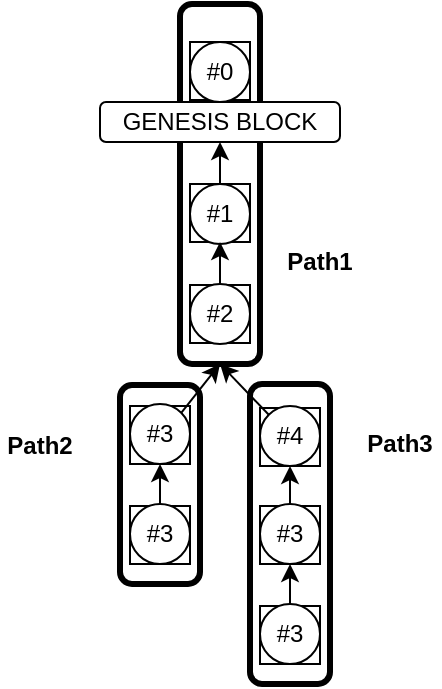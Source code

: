 <mxfile version="13.4.5" type="device"><diagram id="RQcjgeeODLbcMBvQ2yHW" name="Page-1"><mxGraphModel dx="1092" dy="775" grid="1" gridSize="10" guides="1" tooltips="1" connect="1" arrows="1" fold="1" page="1" pageScale="1" pageWidth="827" pageHeight="1169" math="0" shadow="0"><root><mxCell id="0"/><mxCell id="1" parent="0"/><mxCell id="NYx2-6-iR8pQZrgjuLTF-1" value="" style="rounded=1;whiteSpace=wrap;html=1;fillColor=none;strokeWidth=3;" vertex="1" parent="1"><mxGeometry x="150" y="150" width="40" height="180" as="geometry"/></mxCell><mxCell id="AltUrxacRX_yjxhTiLbI-17" value="" style="rounded=0;whiteSpace=wrap;html=1;" parent="1" vertex="1"><mxGeometry x="155" y="169" width="30" height="29" as="geometry"/></mxCell><mxCell id="AltUrxacRX_yjxhTiLbI-16" value="" style="rounded=0;whiteSpace=wrap;html=1;" parent="1" vertex="1"><mxGeometry x="155" y="290.5" width="30" height="29" as="geometry"/></mxCell><mxCell id="AltUrxacRX_yjxhTiLbI-14" value="" style="rounded=0;whiteSpace=wrap;html=1;" parent="1" vertex="1"><mxGeometry x="155" y="240" width="30" height="29" as="geometry"/></mxCell><mxCell id="AltUrxacRX_yjxhTiLbI-2" value="#1" style="ellipse;whiteSpace=wrap;html=1;" parent="1" vertex="1"><mxGeometry x="155" y="240" width="30" height="30" as="geometry"/></mxCell><mxCell id="AltUrxacRX_yjxhTiLbI-3" value="#2" style="ellipse;whiteSpace=wrap;html=1;" parent="1" vertex="1"><mxGeometry x="155" y="290" width="30" height="30" as="geometry"/></mxCell><mxCell id="AltUrxacRX_yjxhTiLbI-5" value="#0" style="ellipse;whiteSpace=wrap;html=1;" parent="1" vertex="1"><mxGeometry x="155" y="169" width="30" height="30" as="geometry"/></mxCell><mxCell id="AltUrxacRX_yjxhTiLbI-6" value="GENESIS BLOCK" style="rounded=1;whiteSpace=wrap;html=1;" parent="1" vertex="1"><mxGeometry x="110" y="199" width="120" height="20" as="geometry"/></mxCell><mxCell id="AltUrxacRX_yjxhTiLbI-9" value="" style="endArrow=classic;html=1;exitX=0.5;exitY=0;exitDx=0;exitDy=0;entryX=0.5;entryY=1;entryDx=0;entryDy=0;" parent="1" source="AltUrxacRX_yjxhTiLbI-2" target="AltUrxacRX_yjxhTiLbI-6" edge="1"><mxGeometry width="50" height="50" relative="1" as="geometry"><mxPoint x="345" y="459" as="sourcePoint"/><mxPoint x="395" y="409" as="targetPoint"/></mxGeometry></mxCell><mxCell id="AltUrxacRX_yjxhTiLbI-10" value="" style="endArrow=classic;html=1;exitX=0.5;exitY=0;exitDx=0;exitDy=0;" parent="1" source="AltUrxacRX_yjxhTiLbI-3" edge="1"><mxGeometry width="50" height="50" relative="1" as="geometry"><mxPoint x="180" y="250" as="sourcePoint"/><mxPoint x="170" y="269" as="targetPoint"/></mxGeometry></mxCell><mxCell id="AltUrxacRX_yjxhTiLbI-83" value="" style="rounded=0;whiteSpace=wrap;html=1;" parent="1" vertex="1"><mxGeometry x="125" y="351" width="30" height="29" as="geometry"/></mxCell><mxCell id="AltUrxacRX_yjxhTiLbI-84" value="#3" style="ellipse;whiteSpace=wrap;html=1;" parent="1" vertex="1"><mxGeometry x="125" y="350" width="30" height="30" as="geometry"/></mxCell><mxCell id="AltUrxacRX_yjxhTiLbI-85" value="" style="endArrow=classic;html=1;exitX=1;exitY=0;exitDx=0;exitDy=0;entryX=0.5;entryY=1;entryDx=0;entryDy=0;" parent="1" source="AltUrxacRX_yjxhTiLbI-84" target="NYx2-6-iR8pQZrgjuLTF-1" edge="1"><mxGeometry width="50" height="50" relative="1" as="geometry"><mxPoint x="135" y="306" as="sourcePoint"/><mxPoint x="125" y="325" as="targetPoint"/></mxGeometry></mxCell><mxCell id="NYx2-6-iR8pQZrgjuLTF-2" value="&lt;b&gt;Path1&lt;/b&gt;" style="text;html=1;strokeColor=none;fillColor=none;align=center;verticalAlign=middle;whiteSpace=wrap;rounded=0;" vertex="1" parent="1"><mxGeometry x="200" y="269" width="40" height="20" as="geometry"/></mxCell><mxCell id="NYx2-6-iR8pQZrgjuLTF-4" value="" style="rounded=0;whiteSpace=wrap;html=1;" vertex="1" parent="1"><mxGeometry x="190" y="352" width="30" height="29" as="geometry"/></mxCell><mxCell id="NYx2-6-iR8pQZrgjuLTF-5" value="#4" style="ellipse;whiteSpace=wrap;html=1;" vertex="1" parent="1"><mxGeometry x="190" y="351" width="30" height="30" as="geometry"/></mxCell><mxCell id="NYx2-6-iR8pQZrgjuLTF-6" value="" style="endArrow=classic;html=1;exitX=0;exitY=0;exitDx=0;exitDy=0;entryX=0.5;entryY=1;entryDx=0;entryDy=0;" edge="1" parent="1" source="NYx2-6-iR8pQZrgjuLTF-5" target="NYx2-6-iR8pQZrgjuLTF-1"><mxGeometry width="50" height="50" relative="1" as="geometry"><mxPoint x="160.607" y="364.393" as="sourcePoint"/><mxPoint x="180" y="330" as="targetPoint"/></mxGeometry></mxCell><mxCell id="NYx2-6-iR8pQZrgjuLTF-7" value="" style="rounded=0;whiteSpace=wrap;html=1;" vertex="1" parent="1"><mxGeometry x="125" y="401" width="30" height="29" as="geometry"/></mxCell><mxCell id="NYx2-6-iR8pQZrgjuLTF-8" value="#3" style="ellipse;whiteSpace=wrap;html=1;" vertex="1" parent="1"><mxGeometry x="125" y="400" width="30" height="30" as="geometry"/></mxCell><mxCell id="NYx2-6-iR8pQZrgjuLTF-9" value="" style="rounded=0;whiteSpace=wrap;html=1;" vertex="1" parent="1"><mxGeometry x="190" y="401" width="30" height="29" as="geometry"/></mxCell><mxCell id="NYx2-6-iR8pQZrgjuLTF-10" value="#3" style="ellipse;whiteSpace=wrap;html=1;" vertex="1" parent="1"><mxGeometry x="190" y="400" width="30" height="30" as="geometry"/></mxCell><mxCell id="NYx2-6-iR8pQZrgjuLTF-11" value="" style="rounded=0;whiteSpace=wrap;html=1;" vertex="1" parent="1"><mxGeometry x="190" y="451" width="30" height="29" as="geometry"/></mxCell><mxCell id="NYx2-6-iR8pQZrgjuLTF-12" value="#3" style="ellipse;whiteSpace=wrap;html=1;" vertex="1" parent="1"><mxGeometry x="190" y="450" width="30" height="30" as="geometry"/></mxCell><mxCell id="NYx2-6-iR8pQZrgjuLTF-13" value="" style="endArrow=classic;html=1;exitX=0.5;exitY=0;exitDx=0;exitDy=0;entryX=0.5;entryY=1;entryDx=0;entryDy=0;" edge="1" parent="1" source="NYx2-6-iR8pQZrgjuLTF-8" target="AltUrxacRX_yjxhTiLbI-84"><mxGeometry width="50" height="50" relative="1" as="geometry"><mxPoint x="180" y="250" as="sourcePoint"/><mxPoint x="180" y="229" as="targetPoint"/></mxGeometry></mxCell><mxCell id="NYx2-6-iR8pQZrgjuLTF-14" value="" style="endArrow=classic;html=1;exitX=0.5;exitY=0;exitDx=0;exitDy=0;entryX=0.5;entryY=1;entryDx=0;entryDy=0;" edge="1" parent="1" source="NYx2-6-iR8pQZrgjuLTF-10" target="NYx2-6-iR8pQZrgjuLTF-5"><mxGeometry width="50" height="50" relative="1" as="geometry"><mxPoint x="150" y="410" as="sourcePoint"/><mxPoint x="150" y="390" as="targetPoint"/></mxGeometry></mxCell><mxCell id="NYx2-6-iR8pQZrgjuLTF-15" value="" style="endArrow=classic;html=1;exitX=0.5;exitY=0;exitDx=0;exitDy=0;entryX=0.5;entryY=1;entryDx=0;entryDy=0;" edge="1" parent="1" source="NYx2-6-iR8pQZrgjuLTF-12" target="NYx2-6-iR8pQZrgjuLTF-10"><mxGeometry width="50" height="50" relative="1" as="geometry"><mxPoint x="215" y="410" as="sourcePoint"/><mxPoint x="215" y="391" as="targetPoint"/></mxGeometry></mxCell><mxCell id="NYx2-6-iR8pQZrgjuLTF-16" value="" style="rounded=1;whiteSpace=wrap;html=1;fillColor=none;strokeWidth=3;" vertex="1" parent="1"><mxGeometry x="185" y="340" width="40" height="150" as="geometry"/></mxCell><mxCell id="NYx2-6-iR8pQZrgjuLTF-17" value="" style="rounded=1;whiteSpace=wrap;html=1;fillColor=none;strokeWidth=3;" vertex="1" parent="1"><mxGeometry x="120" y="340.5" width="40" height="99.5" as="geometry"/></mxCell><mxCell id="NYx2-6-iR8pQZrgjuLTF-18" value="&lt;b&gt;Path2&lt;/b&gt;" style="text;html=1;strokeColor=none;fillColor=none;align=center;verticalAlign=middle;whiteSpace=wrap;rounded=0;" vertex="1" parent="1"><mxGeometry x="60" y="361" width="40" height="20" as="geometry"/></mxCell><mxCell id="NYx2-6-iR8pQZrgjuLTF-19" value="&lt;b&gt;Path3&lt;/b&gt;" style="text;html=1;strokeColor=none;fillColor=none;align=center;verticalAlign=middle;whiteSpace=wrap;rounded=0;" vertex="1" parent="1"><mxGeometry x="240" y="360" width="40" height="20" as="geometry"/></mxCell></root></mxGraphModel></diagram></mxfile>